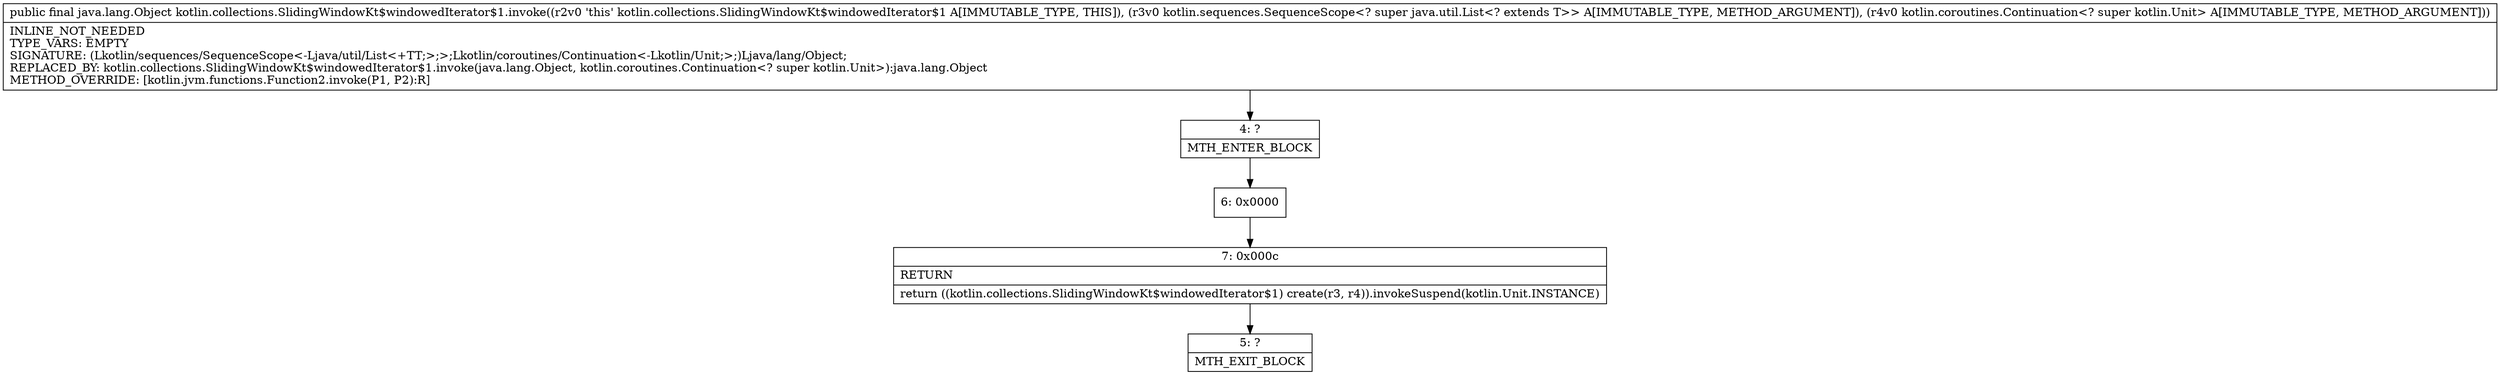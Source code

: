 digraph "CFG forkotlin.collections.SlidingWindowKt$windowedIterator$1.invoke(Lkotlin\/sequences\/SequenceScope;Lkotlin\/coroutines\/Continuation;)Ljava\/lang\/Object;" {
Node_4 [shape=record,label="{4\:\ ?|MTH_ENTER_BLOCK\l}"];
Node_6 [shape=record,label="{6\:\ 0x0000}"];
Node_7 [shape=record,label="{7\:\ 0x000c|RETURN\l|return ((kotlin.collections.SlidingWindowKt$windowedIterator$1) create(r3, r4)).invokeSuspend(kotlin.Unit.INSTANCE)\l}"];
Node_5 [shape=record,label="{5\:\ ?|MTH_EXIT_BLOCK\l}"];
MethodNode[shape=record,label="{public final java.lang.Object kotlin.collections.SlidingWindowKt$windowedIterator$1.invoke((r2v0 'this' kotlin.collections.SlidingWindowKt$windowedIterator$1 A[IMMUTABLE_TYPE, THIS]), (r3v0 kotlin.sequences.SequenceScope\<? super java.util.List\<? extends T\>\> A[IMMUTABLE_TYPE, METHOD_ARGUMENT]), (r4v0 kotlin.coroutines.Continuation\<? super kotlin.Unit\> A[IMMUTABLE_TYPE, METHOD_ARGUMENT]))  | INLINE_NOT_NEEDED\lTYPE_VARS: EMPTY\lSIGNATURE: (Lkotlin\/sequences\/SequenceScope\<\-Ljava\/util\/List\<+TT;\>;\>;Lkotlin\/coroutines\/Continuation\<\-Lkotlin\/Unit;\>;)Ljava\/lang\/Object;\lREPLACED_BY: kotlin.collections.SlidingWindowKt$windowedIterator$1.invoke(java.lang.Object, kotlin.coroutines.Continuation\<? super kotlin.Unit\>):java.lang.Object\lMETHOD_OVERRIDE: [kotlin.jvm.functions.Function2.invoke(P1, P2):R]\l}"];
MethodNode -> Node_4;Node_4 -> Node_6;
Node_6 -> Node_7;
Node_7 -> Node_5;
}

